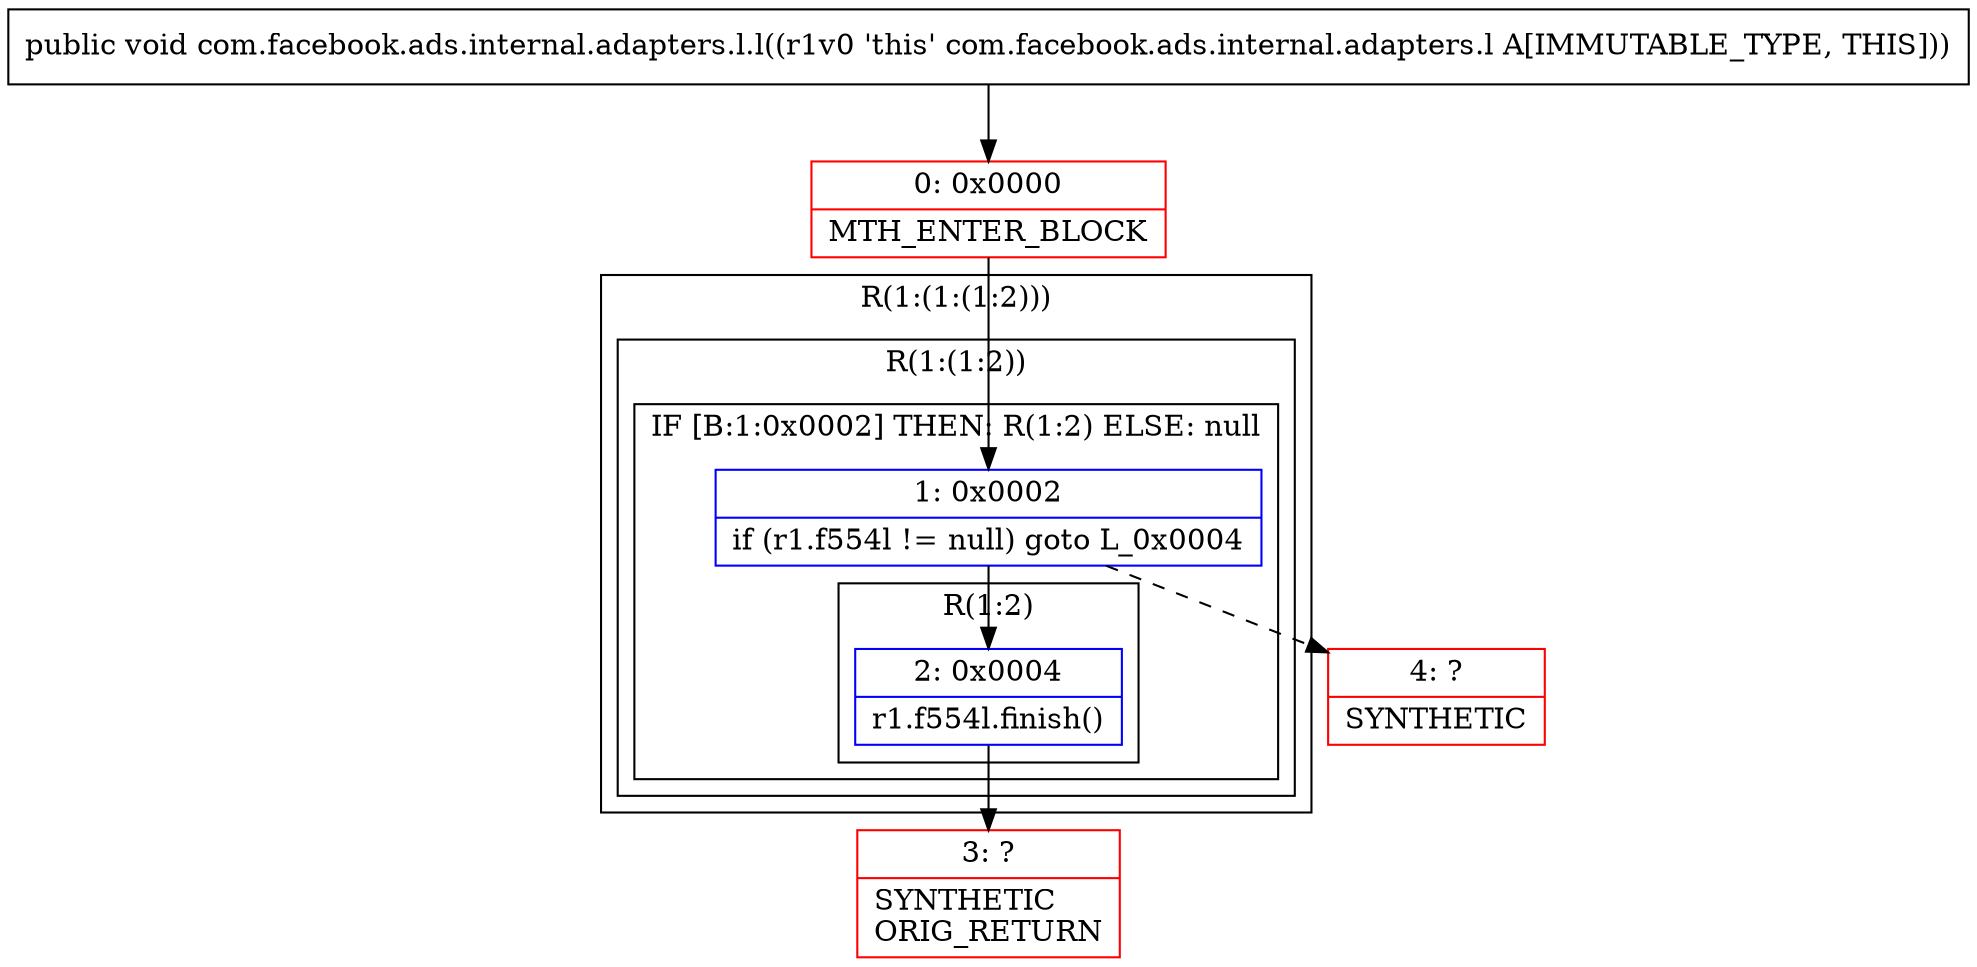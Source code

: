 digraph "CFG forcom.facebook.ads.internal.adapters.l.l()V" {
subgraph cluster_Region_2009168195 {
label = "R(1:(1:(1:2)))";
node [shape=record,color=blue];
subgraph cluster_Region_1110498893 {
label = "R(1:(1:2))";
node [shape=record,color=blue];
subgraph cluster_IfRegion_957516198 {
label = "IF [B:1:0x0002] THEN: R(1:2) ELSE: null";
node [shape=record,color=blue];
Node_1 [shape=record,label="{1\:\ 0x0002|if (r1.f554l != null) goto L_0x0004\l}"];
subgraph cluster_Region_445088237 {
label = "R(1:2)";
node [shape=record,color=blue];
Node_2 [shape=record,label="{2\:\ 0x0004|r1.f554l.finish()\l}"];
}
}
}
}
Node_0 [shape=record,color=red,label="{0\:\ 0x0000|MTH_ENTER_BLOCK\l}"];
Node_3 [shape=record,color=red,label="{3\:\ ?|SYNTHETIC\lORIG_RETURN\l}"];
Node_4 [shape=record,color=red,label="{4\:\ ?|SYNTHETIC\l}"];
MethodNode[shape=record,label="{public void com.facebook.ads.internal.adapters.l.l((r1v0 'this' com.facebook.ads.internal.adapters.l A[IMMUTABLE_TYPE, THIS])) }"];
MethodNode -> Node_0;
Node_1 -> Node_2;
Node_1 -> Node_4[style=dashed];
Node_2 -> Node_3;
Node_0 -> Node_1;
}

